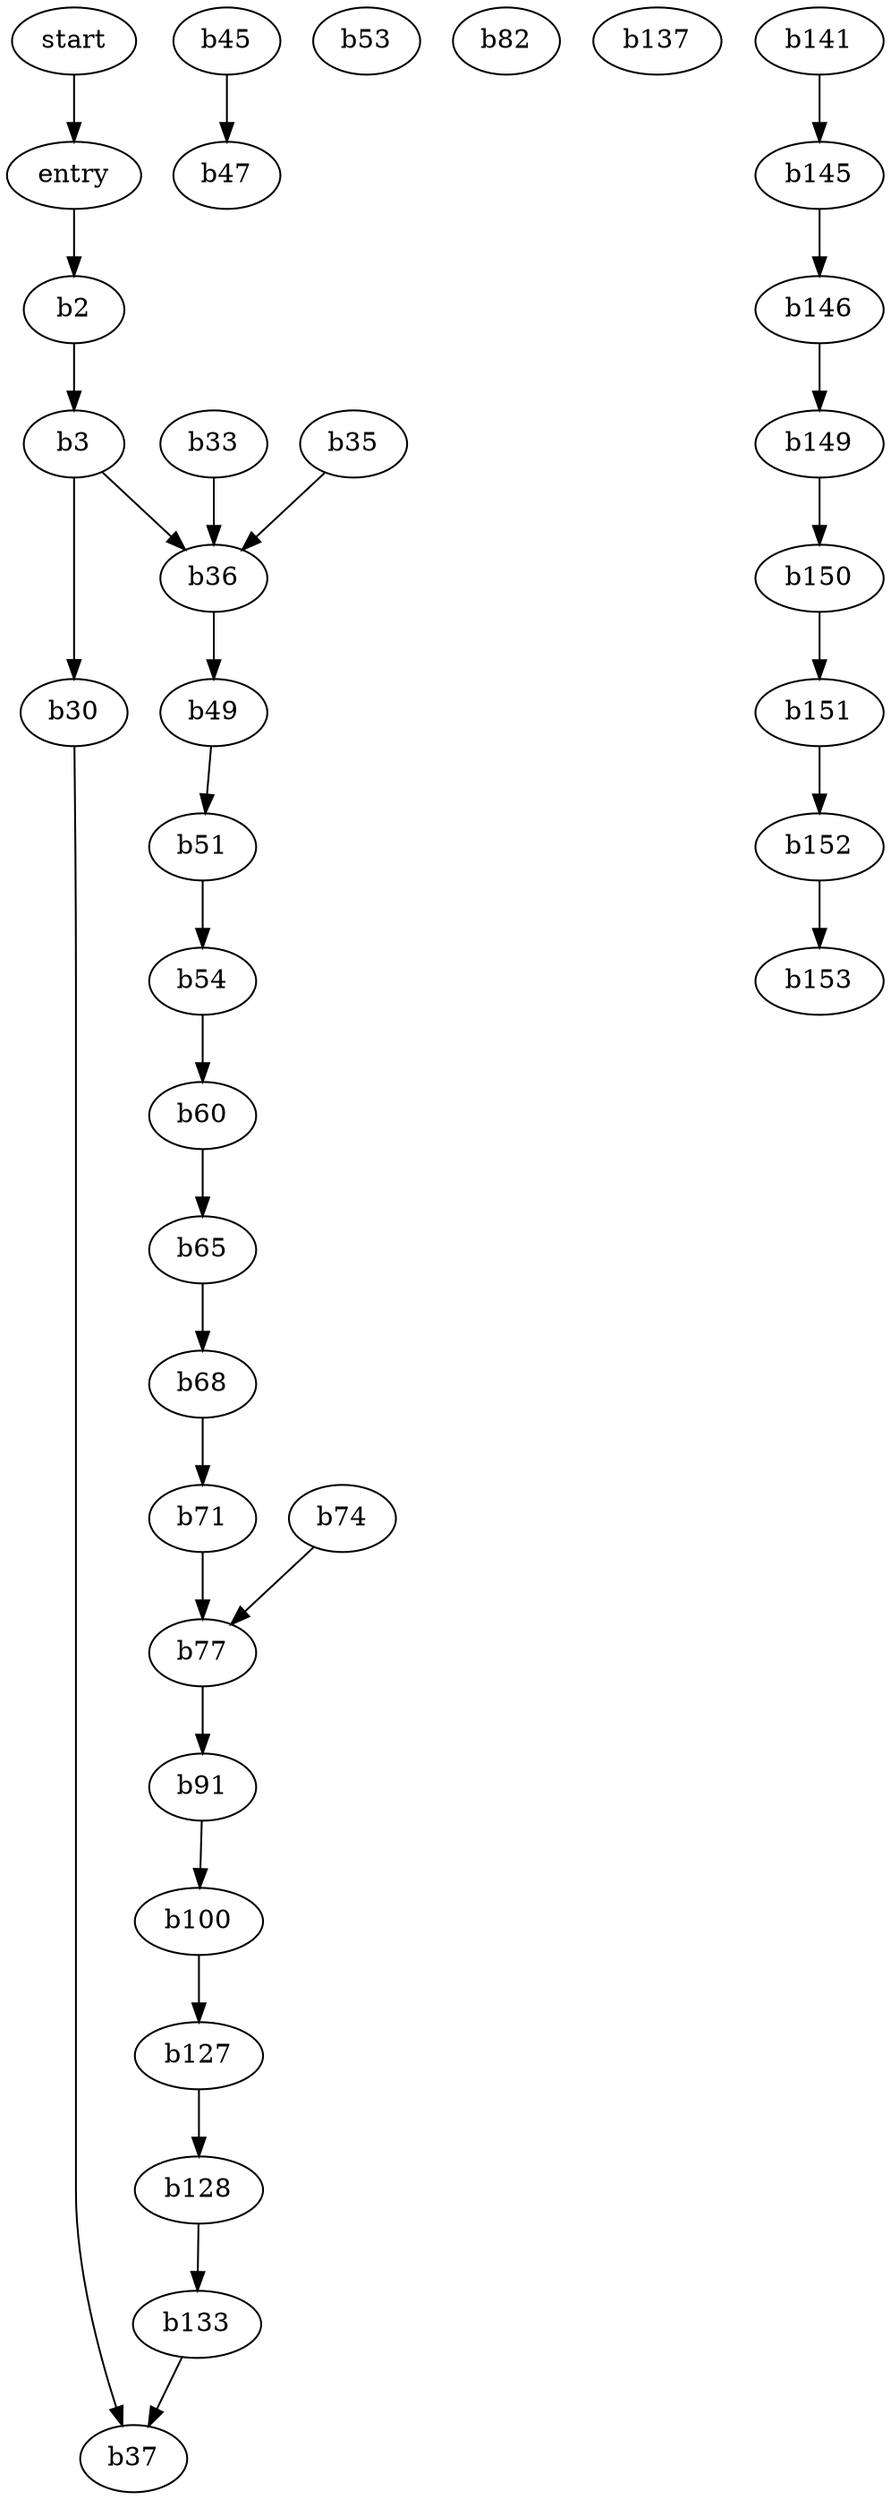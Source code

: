 digraph CFG {
    // Define nodes
    start [label="start"];
    entry [label="entry"];
    b2 [label="b2"];
    b3 [label="b3"];
    b30 [label="b30"];
    b33 [label="b33"];
    b35 [label="b35"];
    b36 [label="b36"];
    b37 [label="b37"];
    b45 [label="b45"];
    b47 [label="b47"];
    b49 [label="b49"];
    b51 [label="b51"];
    b53 [label="b53"];
    b54 [label="b54"];
    b60 [label="b60"];
    b65 [label="b65"];
    b68 [label="b68"];
    b71 [label="b71"];
    b74 [label="b74"];
    b77 [label="b77"];
    b82 [label="b82"];
    b91 [label="b91"];
    b100 [label="b100"];
    b127 [label="b127"];
    b128 [label="b128"];
    b137 [label="b137"];
    b141 [label="b141"];
    b145 [label="b145"];
    b146 [label="b146"];
    b149 [label="b149"];
    b150 [label="b150"];
    b151 [label="b151"];
    b152 [label="b152"];
    b153 [label="b153"];
    
    // Define edges
    start -> entry;
    entry -> b2;
    b2 -> b3;
    b3 -> b30;
    b3 -> b36;
    b30 -> b37;
    b33 -> b36;
    b35 -> b36;
    b36 -> b49;
    b45 -> b47;
    b49 -> b51;
    b51 -> b54;
    b54 -> b60;
    b60 -> b65;
    b65 -> b68;
    b68 -> b71;
    b71 -> b77;
    b74 -> b77;
    b77 -> b91;
    b91 -> b100;
    b100 -> b127;
    b127 -> b128;
    b128 -> b133;
    b133 -> b37;
    b141 -> b145;
    b145 -> b146;
    b146 -> b149;
    b149 -> b150;
    b150 -> b151;
    b151 -> b152;
    b152 -> b153;
}